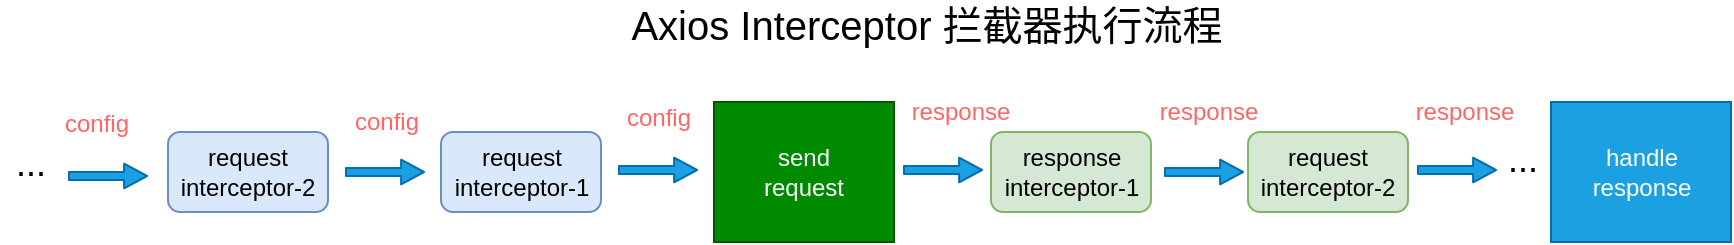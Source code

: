 <mxfile version="12.2.9" type="github" pages="1">
  <diagram id="6Ip7Jcb1CXOhrE7s4EJQ" name="Page-1">
    <mxGraphModel dx="2004" dy="583" grid="1" gridSize="2" guides="1" tooltips="1" connect="1" arrows="1" fold="1" page="1" pageScale="1" pageWidth="827" pageHeight="1169" math="0" shadow="0">
      <root>
        <mxCell id="0"/>
        <mxCell id="1" parent="0"/>
        <mxCell id="QyFavTRNq2I5qCak9iw_-1" value="&lt;font style=&quot;font-size: 20px&quot;&gt;Axios Interceptor 拦截器执行流程&lt;/font&gt;" style="text;html=1;align=center;verticalAlign=middle;resizable=0;points=[];;autosize=1;" vertex="1" parent="1">
          <mxGeometry x="259" y="50" width="308" height="22" as="geometry"/>
        </mxCell>
        <mxCell id="QyFavTRNq2I5qCak9iw_-2" value="request&lt;br&gt;interceptor-2" style="rounded=1;whiteSpace=wrap;html=1;fillColor=#dae8fc;strokeColor=#6c8ebf;" vertex="1" parent="1">
          <mxGeometry x="34" y="115" width="80" height="40" as="geometry"/>
        </mxCell>
        <mxCell id="QyFavTRNq2I5qCak9iw_-3" value="request&lt;br&gt;interceptor-1" style="rounded=1;whiteSpace=wrap;html=1;fillColor=#dae8fc;strokeColor=#6c8ebf;" vertex="1" parent="1">
          <mxGeometry x="170.5" y="115" width="80" height="40" as="geometry"/>
        </mxCell>
        <mxCell id="QyFavTRNq2I5qCak9iw_-4" value="send&lt;br&gt;request" style="rounded=0;whiteSpace=wrap;html=1;fillColor=#008a00;strokeColor=#005700;fontColor=#ffffff;" vertex="1" parent="1">
          <mxGeometry x="307" y="100" width="90" height="70" as="geometry"/>
        </mxCell>
        <mxCell id="QyFavTRNq2I5qCak9iw_-5" value="response&lt;br&gt;interceptor-1" style="rounded=1;whiteSpace=wrap;html=1;fillColor=#d5e8d4;strokeColor=#82b366;" vertex="1" parent="1">
          <mxGeometry x="445.5" y="115" width="80" height="40" as="geometry"/>
        </mxCell>
        <mxCell id="QyFavTRNq2I5qCak9iw_-6" value="request&lt;br&gt;interceptor-2" style="rounded=1;whiteSpace=wrap;html=1;fillColor=#d5e8d4;strokeColor=#82b366;" vertex="1" parent="1">
          <mxGeometry x="574" y="115.0" width="80" height="40" as="geometry"/>
        </mxCell>
        <mxCell id="QyFavTRNq2I5qCak9iw_-8" value="handle&lt;br&gt;response" style="rounded=0;whiteSpace=wrap;html=1;fillColor=#1ba1e2;strokeColor=#006EAF;fontColor=#ffffff;" vertex="1" parent="1">
          <mxGeometry x="725.5" y="100" width="90" height="70" as="geometry"/>
        </mxCell>
        <mxCell id="QyFavTRNq2I5qCak9iw_-9" value="" style="shape=flexArrow;endArrow=classic;html=1;width=4.093;endSize=3.481;endWidth=7.187;fillColor=#1ba1e2;strokeColor=#006EAF;" edge="1" parent="1">
          <mxGeometry width="50" height="50" relative="1" as="geometry">
            <mxPoint x="122.5" y="135" as="sourcePoint"/>
            <mxPoint x="162.5" y="135" as="targetPoint"/>
          </mxGeometry>
        </mxCell>
        <mxCell id="QyFavTRNq2I5qCak9iw_-10" value="" style="shape=flexArrow;endArrow=classic;html=1;width=4.093;endSize=3.481;endWidth=7.187;fillColor=#1ba1e2;strokeColor=#006EAF;" edge="1" parent="1">
          <mxGeometry width="50" height="50" relative="1" as="geometry">
            <mxPoint x="259" y="134" as="sourcePoint"/>
            <mxPoint x="299" y="134" as="targetPoint"/>
          </mxGeometry>
        </mxCell>
        <mxCell id="QyFavTRNq2I5qCak9iw_-11" value="" style="shape=flexArrow;endArrow=classic;html=1;width=4.093;endSize=3.481;endWidth=7.187;fillColor=#1ba1e2;strokeColor=#006EAF;" edge="1" parent="1">
          <mxGeometry width="50" height="50" relative="1" as="geometry">
            <mxPoint x="401.5" y="134" as="sourcePoint"/>
            <mxPoint x="441.5" y="134" as="targetPoint"/>
          </mxGeometry>
        </mxCell>
        <mxCell id="QyFavTRNq2I5qCak9iw_-12" value="" style="shape=flexArrow;endArrow=classic;html=1;width=4.093;endSize=3.481;endWidth=7.187;fillColor=#1ba1e2;strokeColor=#006EAF;" edge="1" parent="1">
          <mxGeometry width="50" height="50" relative="1" as="geometry">
            <mxPoint x="532" y="135" as="sourcePoint"/>
            <mxPoint x="572" y="135" as="targetPoint"/>
          </mxGeometry>
        </mxCell>
        <mxCell id="QyFavTRNq2I5qCak9iw_-13" value="" style="shape=flexArrow;endArrow=classic;html=1;width=4.093;endSize=3.481;endWidth=7.187;fillColor=#1ba1e2;strokeColor=#006EAF;" edge="1" parent="1">
          <mxGeometry width="50" height="50" relative="1" as="geometry">
            <mxPoint x="658.5" y="134" as="sourcePoint"/>
            <mxPoint x="698.5" y="134" as="targetPoint"/>
          </mxGeometry>
        </mxCell>
        <mxCell id="QyFavTRNq2I5qCak9iw_-14" value="&lt;font style=&quot;font-size: 18px&quot;&gt;...&lt;/font&gt;" style="text;html=1;align=center;verticalAlign=middle;resizable=0;points=[];;autosize=1;" vertex="1" parent="1">
          <mxGeometry x="695.5" y="119.0" width="30" height="20" as="geometry"/>
        </mxCell>
        <mxCell id="QyFavTRNq2I5qCak9iw_-15" value="&lt;font style=&quot;font-size: 18px&quot;&gt;...&lt;/font&gt;" style="text;html=1;align=center;verticalAlign=middle;resizable=0;points=[];;autosize=1;" vertex="1" parent="1">
          <mxGeometry x="-50" y="121.0" width="30" height="20" as="geometry"/>
        </mxCell>
        <mxCell id="QyFavTRNq2I5qCak9iw_-16" value="&lt;font&gt;config&lt;/font&gt;" style="text;html=1;align=center;verticalAlign=middle;resizable=0;points=[];;autosize=1;fontColor=#FF6666;" vertex="1" parent="1">
          <mxGeometry x="120.5" y="100" width="44" height="20" as="geometry"/>
        </mxCell>
        <mxCell id="QyFavTRNq2I5qCak9iw_-17" value="&lt;font&gt;config&lt;/font&gt;" style="text;html=1;align=center;verticalAlign=middle;resizable=0;points=[];;autosize=1;fontColor=#FF6666;" vertex="1" parent="1">
          <mxGeometry x="257" y="98" width="44" height="20" as="geometry"/>
        </mxCell>
        <mxCell id="QyFavTRNq2I5qCak9iw_-18" value="" style="shape=flexArrow;endArrow=classic;html=1;width=4.093;endSize=3.481;endWidth=7.187;fillColor=#1ba1e2;strokeColor=#006EAF;" edge="1" parent="1">
          <mxGeometry width="50" height="50" relative="1" as="geometry">
            <mxPoint x="-16" y="137" as="sourcePoint"/>
            <mxPoint x="24" y="137" as="targetPoint"/>
          </mxGeometry>
        </mxCell>
        <mxCell id="QyFavTRNq2I5qCak9iw_-19" value="&lt;font&gt;config&lt;/font&gt;" style="text;html=1;align=center;verticalAlign=middle;resizable=0;points=[];;autosize=1;fontColor=#FF6666;" vertex="1" parent="1">
          <mxGeometry x="-24" y="101" width="44" height="20" as="geometry"/>
        </mxCell>
        <mxCell id="QyFavTRNq2I5qCak9iw_-20" value="&lt;font&gt;response&lt;/font&gt;" style="text;html=1;align=center;verticalAlign=middle;resizable=0;points=[];;autosize=1;fontColor=#FF6666;" vertex="1" parent="1">
          <mxGeometry x="400" y="95" width="60" height="20" as="geometry"/>
        </mxCell>
        <mxCell id="QyFavTRNq2I5qCak9iw_-21" value="&lt;font&gt;response&lt;/font&gt;" style="text;html=1;align=center;verticalAlign=middle;resizable=0;points=[];;autosize=1;fontColor=#FF6666;" vertex="1" parent="1">
          <mxGeometry x="524" y="95.0" width="60" height="20" as="geometry"/>
        </mxCell>
        <mxCell id="QyFavTRNq2I5qCak9iw_-22" value="&lt;font&gt;response&lt;/font&gt;" style="text;html=1;align=center;verticalAlign=middle;resizable=0;points=[];;autosize=1;fontColor=#FF6666;" vertex="1" parent="1">
          <mxGeometry x="652" y="95.0" width="60" height="20" as="geometry"/>
        </mxCell>
      </root>
    </mxGraphModel>
  </diagram>
</mxfile>
